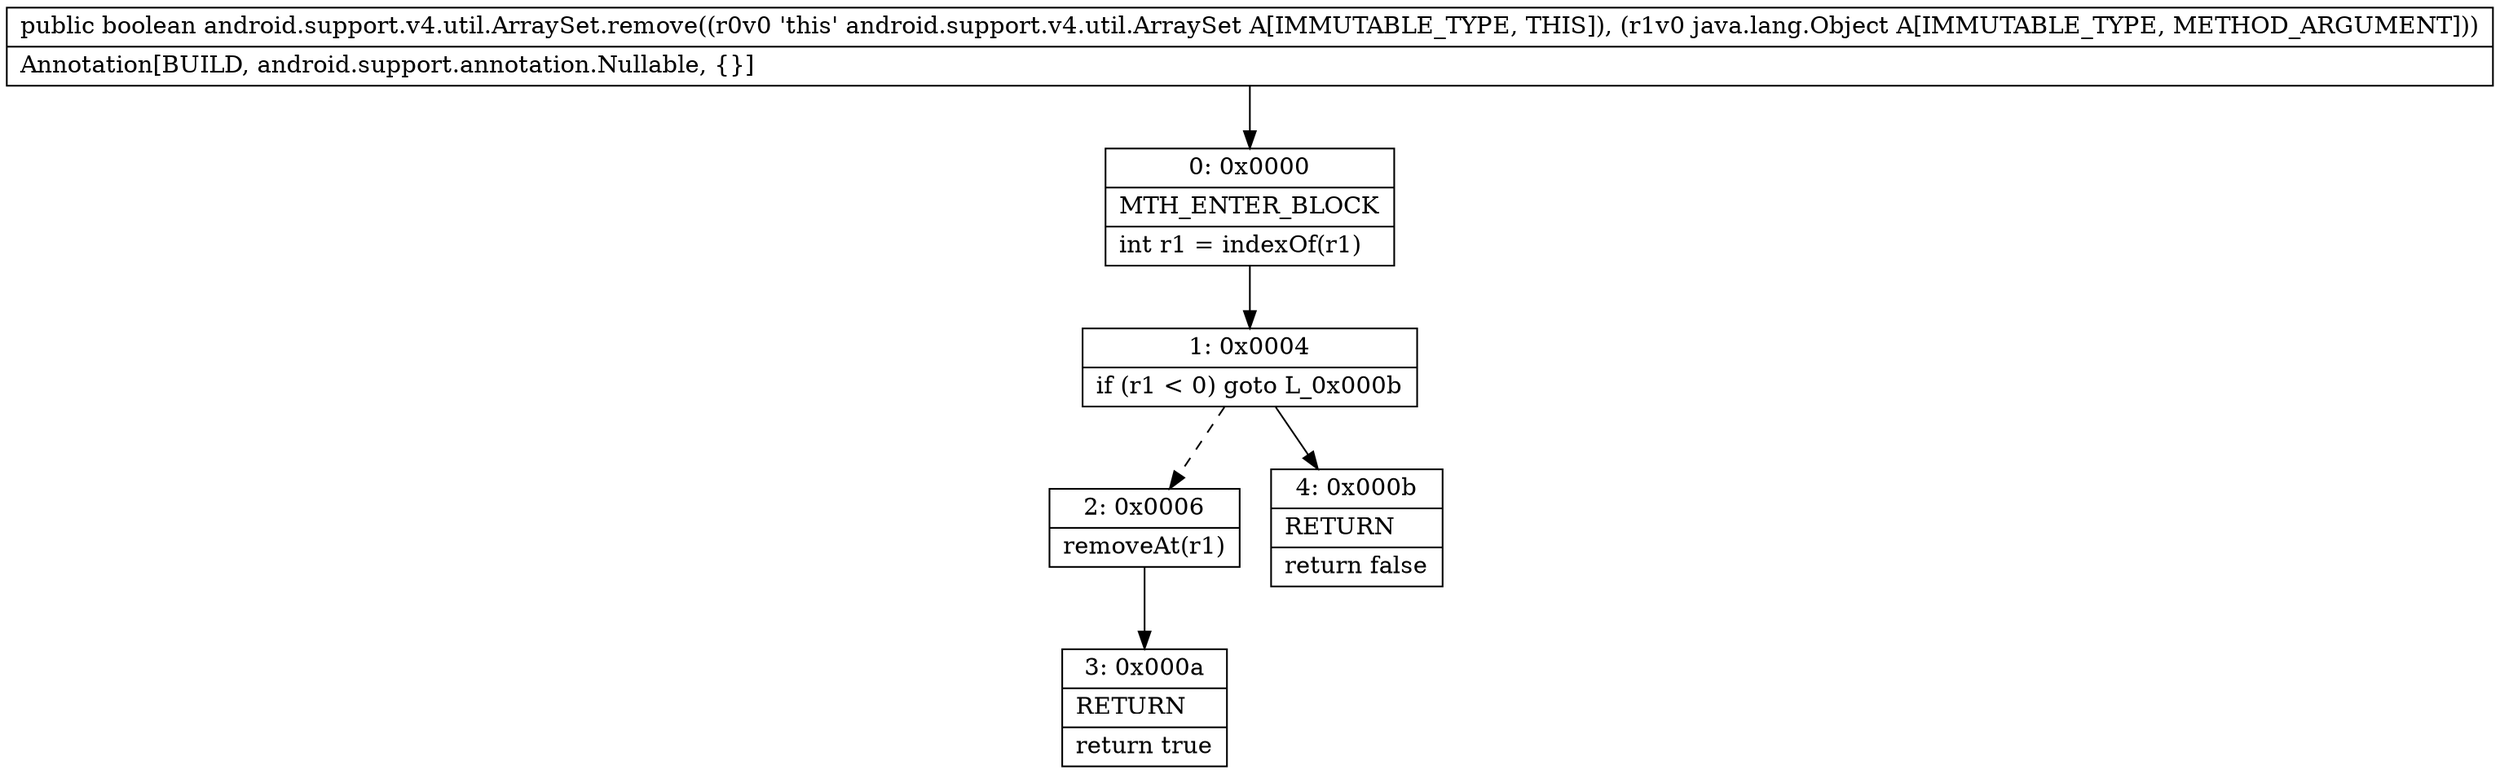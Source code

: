 digraph "CFG forandroid.support.v4.util.ArraySet.remove(Ljava\/lang\/Object;)Z" {
Node_0 [shape=record,label="{0\:\ 0x0000|MTH_ENTER_BLOCK\l|int r1 = indexOf(r1)\l}"];
Node_1 [shape=record,label="{1\:\ 0x0004|if (r1 \< 0) goto L_0x000b\l}"];
Node_2 [shape=record,label="{2\:\ 0x0006|removeAt(r1)\l}"];
Node_3 [shape=record,label="{3\:\ 0x000a|RETURN\l|return true\l}"];
Node_4 [shape=record,label="{4\:\ 0x000b|RETURN\l|return false\l}"];
MethodNode[shape=record,label="{public boolean android.support.v4.util.ArraySet.remove((r0v0 'this' android.support.v4.util.ArraySet A[IMMUTABLE_TYPE, THIS]), (r1v0 java.lang.Object A[IMMUTABLE_TYPE, METHOD_ARGUMENT]))  | Annotation[BUILD, android.support.annotation.Nullable, \{\}]\l}"];
MethodNode -> Node_0;
Node_0 -> Node_1;
Node_1 -> Node_2[style=dashed];
Node_1 -> Node_4;
Node_2 -> Node_3;
}

